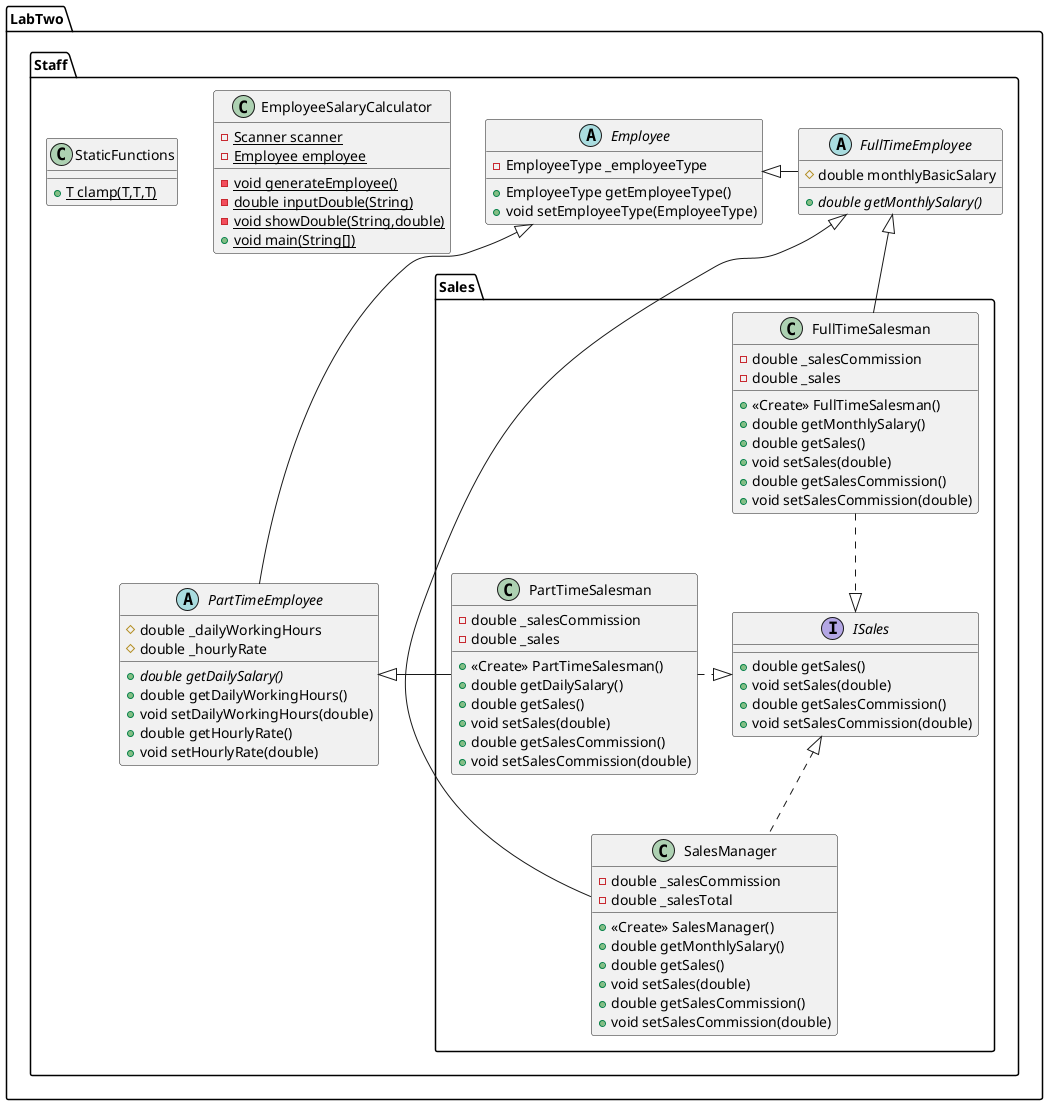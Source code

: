 @startuml
class LabTwo.Staff.Sales.FullTimeSalesman {
- double _salesCommission
- double _sales
+ <<Create>> FullTimeSalesman()
+ double getMonthlySalary()
+ double getSales()
+ void setSales(double)
+ double getSalesCommission()
+ void setSalesCommission(double)
}
class LabTwo.Staff.EmployeeSalaryCalculator {
- {static} Scanner scanner
- {static} Employee employee
- {static} void generateEmployee()
- {static} double inputDouble(String)
- {static} void showDouble(String,double)
+ {static} void main(String[])
}
abstract class LabTwo.Staff.Employee {
- EmployeeType _employeeType
+ EmployeeType getEmployeeType()
+ void setEmployeeType(EmployeeType)
}
class LabTwo.Staff.StaticFunctions {
+ {static} T clamp(T,T,T)
}
class LabTwo.Staff.Sales.PartTimeSalesman {
- double _salesCommission
- double _sales
+ <<Create>> PartTimeSalesman()
+ double getDailySalary()
+ double getSales()
+ void setSales(double)
+ double getSalesCommission()
+ void setSalesCommission(double)
}
abstract class LabTwo.Staff.PartTimeEmployee {
# double _dailyWorkingHours
# double _hourlyRate
+ {abstract}double getDailySalary()
+ double getDailyWorkingHours()
+ void setDailyWorkingHours(double)
+ double getHourlyRate()
+ void setHourlyRate(double)
}
class LabTwo.Staff.Sales.SalesManager {
- double _salesCommission
- double _salesTotal
+ <<Create>> SalesManager()
+ double getMonthlySalary()
+ double getSales()
+ void setSales(double)
+ double getSalesCommission()
+ void setSalesCommission(double)
}
interface LabTwo.Staff.Sales.ISales {
+ double getSales()
+ void setSales(double)
+ double getSalesCommission()
+ void setSalesCommission(double)
}
abstract class LabTwo.Staff.FullTimeEmployee {
# double monthlyBasicSalary
+ {abstract}double getMonthlySalary()
}


LabTwo.Staff.Sales.ISales <|.up. LabTwo.Staff.Sales.FullTimeSalesman
LabTwo.Staff.FullTimeEmployee <|-- LabTwo.Staff.Sales.FullTimeSalesman
LabTwo.Staff.Sales.ISales <|.left. LabTwo.Staff.Sales.PartTimeSalesman
LabTwo.Staff.PartTimeEmployee <|-left- LabTwo.Staff.Sales.PartTimeSalesman
LabTwo.Staff.Employee <|-d- LabTwo.Staff.PartTimeEmployee
LabTwo.Staff.Sales.ISales <|.down. LabTwo.Staff.Sales.SalesManager
LabTwo.Staff.FullTimeEmployee <|-- LabTwo.Staff.Sales.SalesManager
LabTwo.Staff.Employee <|-right- LabTwo.Staff.FullTimeEmployee
@enduml
